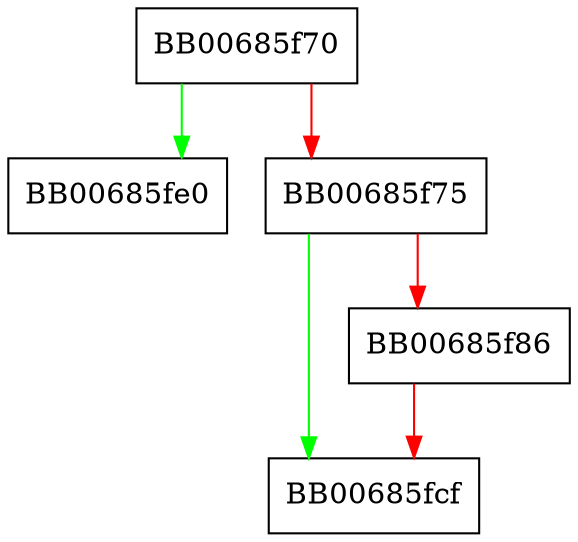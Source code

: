 digraph x509_name_ex_free {
  node [shape="box"];
  graph [splines=ortho];
  BB00685f70 -> BB00685fe0 [color="green"];
  BB00685f70 -> BB00685f75 [color="red"];
  BB00685f75 -> BB00685fcf [color="green"];
  BB00685f75 -> BB00685f86 [color="red"];
  BB00685f86 -> BB00685fcf [color="red"];
}